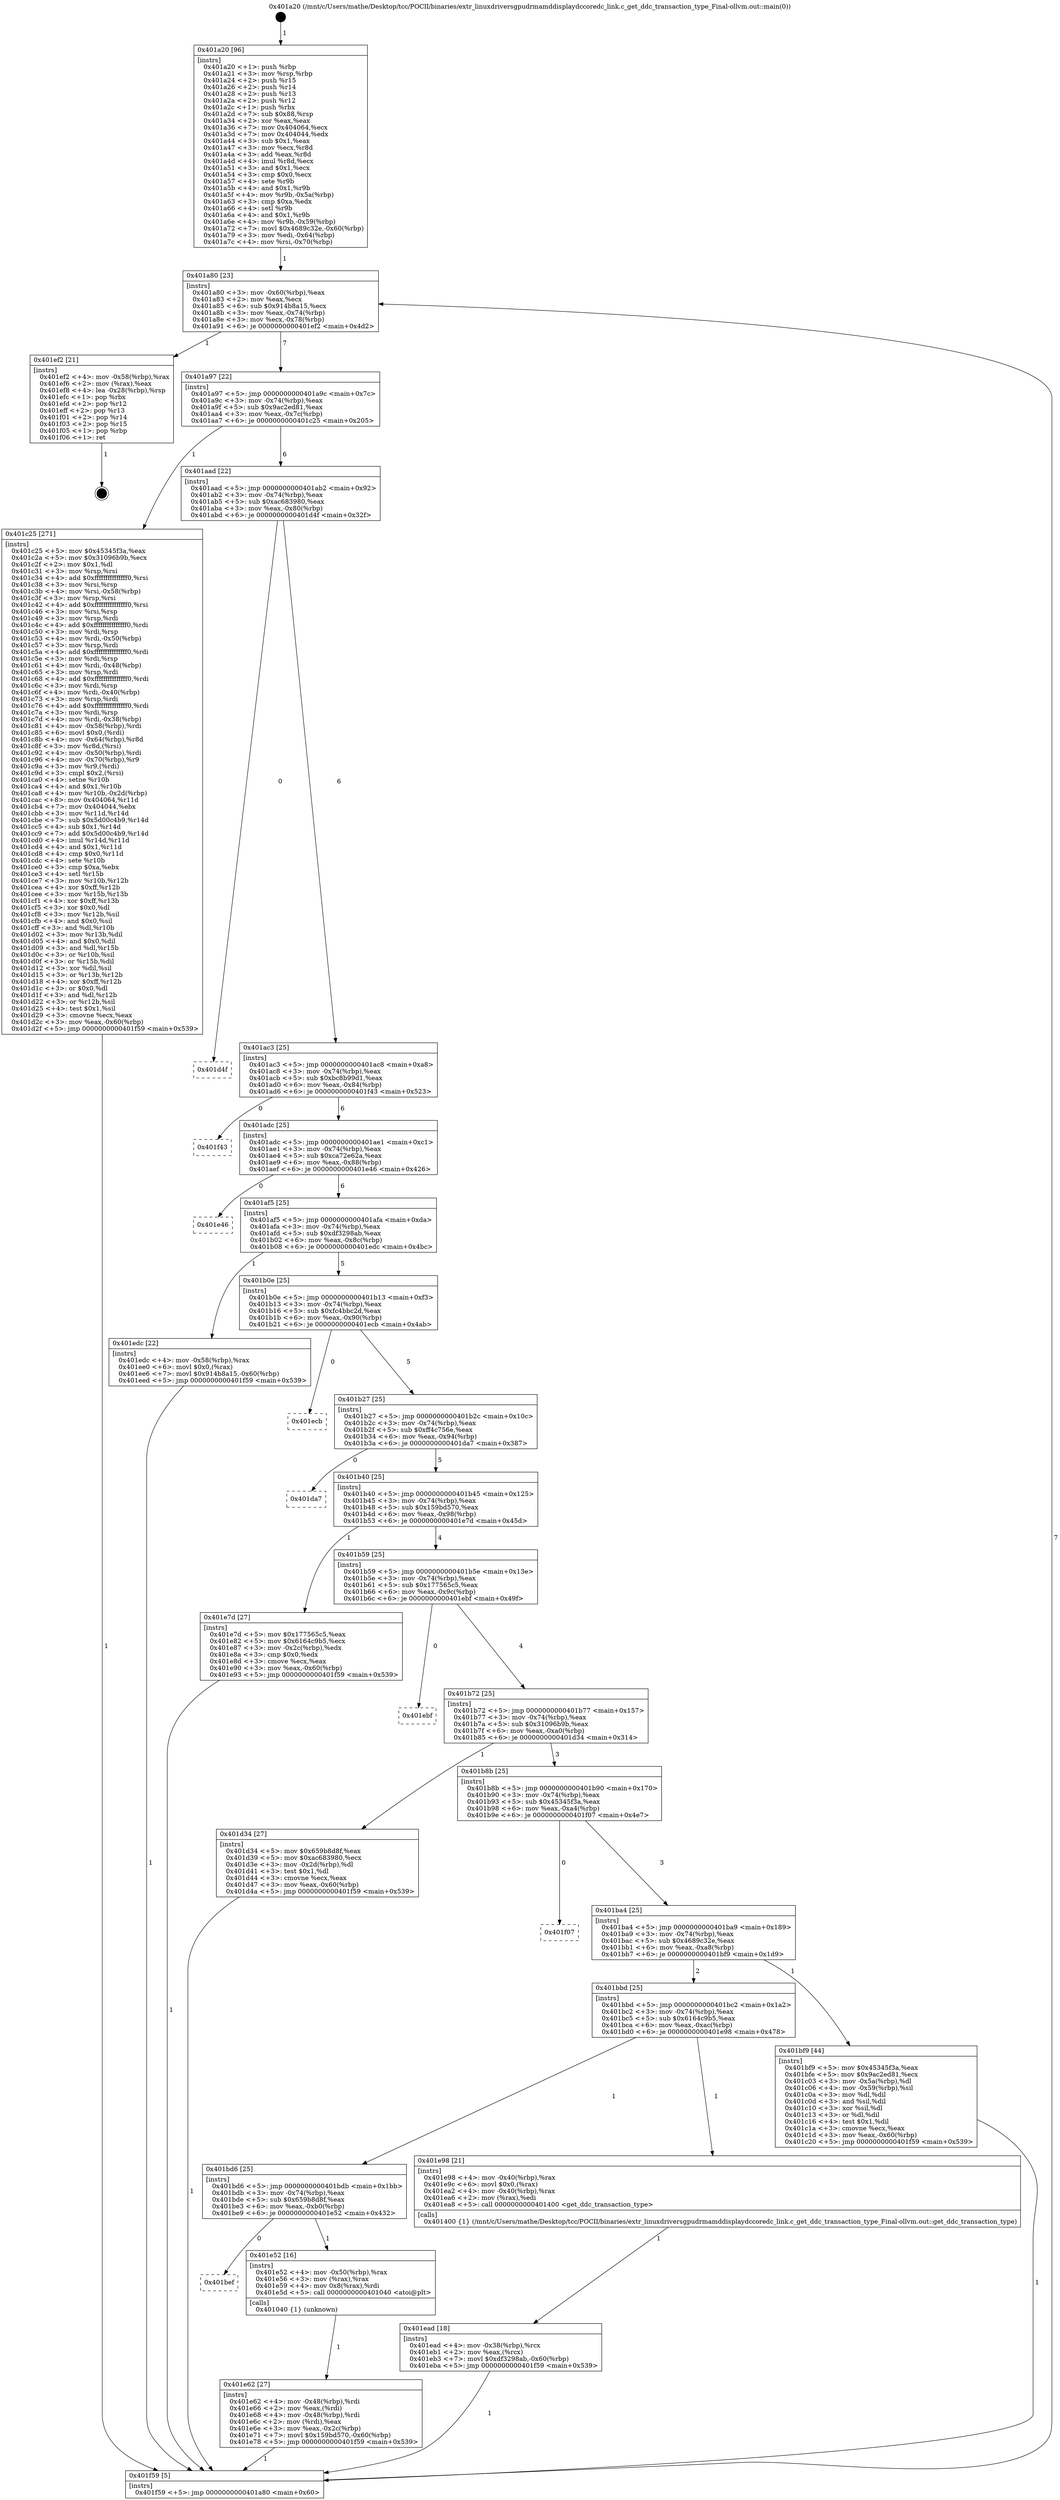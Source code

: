 digraph "0x401a20" {
  label = "0x401a20 (/mnt/c/Users/mathe/Desktop/tcc/POCII/binaries/extr_linuxdriversgpudrmamddisplaydccoredc_link.c_get_ddc_transaction_type_Final-ollvm.out::main(0))"
  labelloc = "t"
  node[shape=record]

  Entry [label="",width=0.3,height=0.3,shape=circle,fillcolor=black,style=filled]
  "0x401a80" [label="{
     0x401a80 [23]\l
     | [instrs]\l
     &nbsp;&nbsp;0x401a80 \<+3\>: mov -0x60(%rbp),%eax\l
     &nbsp;&nbsp;0x401a83 \<+2\>: mov %eax,%ecx\l
     &nbsp;&nbsp;0x401a85 \<+6\>: sub $0x914b8a15,%ecx\l
     &nbsp;&nbsp;0x401a8b \<+3\>: mov %eax,-0x74(%rbp)\l
     &nbsp;&nbsp;0x401a8e \<+3\>: mov %ecx,-0x78(%rbp)\l
     &nbsp;&nbsp;0x401a91 \<+6\>: je 0000000000401ef2 \<main+0x4d2\>\l
  }"]
  "0x401ef2" [label="{
     0x401ef2 [21]\l
     | [instrs]\l
     &nbsp;&nbsp;0x401ef2 \<+4\>: mov -0x58(%rbp),%rax\l
     &nbsp;&nbsp;0x401ef6 \<+2\>: mov (%rax),%eax\l
     &nbsp;&nbsp;0x401ef8 \<+4\>: lea -0x28(%rbp),%rsp\l
     &nbsp;&nbsp;0x401efc \<+1\>: pop %rbx\l
     &nbsp;&nbsp;0x401efd \<+2\>: pop %r12\l
     &nbsp;&nbsp;0x401eff \<+2\>: pop %r13\l
     &nbsp;&nbsp;0x401f01 \<+2\>: pop %r14\l
     &nbsp;&nbsp;0x401f03 \<+2\>: pop %r15\l
     &nbsp;&nbsp;0x401f05 \<+1\>: pop %rbp\l
     &nbsp;&nbsp;0x401f06 \<+1\>: ret\l
  }"]
  "0x401a97" [label="{
     0x401a97 [22]\l
     | [instrs]\l
     &nbsp;&nbsp;0x401a97 \<+5\>: jmp 0000000000401a9c \<main+0x7c\>\l
     &nbsp;&nbsp;0x401a9c \<+3\>: mov -0x74(%rbp),%eax\l
     &nbsp;&nbsp;0x401a9f \<+5\>: sub $0x9ac2ed81,%eax\l
     &nbsp;&nbsp;0x401aa4 \<+3\>: mov %eax,-0x7c(%rbp)\l
     &nbsp;&nbsp;0x401aa7 \<+6\>: je 0000000000401c25 \<main+0x205\>\l
  }"]
  Exit [label="",width=0.3,height=0.3,shape=circle,fillcolor=black,style=filled,peripheries=2]
  "0x401c25" [label="{
     0x401c25 [271]\l
     | [instrs]\l
     &nbsp;&nbsp;0x401c25 \<+5\>: mov $0x45345f3a,%eax\l
     &nbsp;&nbsp;0x401c2a \<+5\>: mov $0x31096b9b,%ecx\l
     &nbsp;&nbsp;0x401c2f \<+2\>: mov $0x1,%dl\l
     &nbsp;&nbsp;0x401c31 \<+3\>: mov %rsp,%rsi\l
     &nbsp;&nbsp;0x401c34 \<+4\>: add $0xfffffffffffffff0,%rsi\l
     &nbsp;&nbsp;0x401c38 \<+3\>: mov %rsi,%rsp\l
     &nbsp;&nbsp;0x401c3b \<+4\>: mov %rsi,-0x58(%rbp)\l
     &nbsp;&nbsp;0x401c3f \<+3\>: mov %rsp,%rsi\l
     &nbsp;&nbsp;0x401c42 \<+4\>: add $0xfffffffffffffff0,%rsi\l
     &nbsp;&nbsp;0x401c46 \<+3\>: mov %rsi,%rsp\l
     &nbsp;&nbsp;0x401c49 \<+3\>: mov %rsp,%rdi\l
     &nbsp;&nbsp;0x401c4c \<+4\>: add $0xfffffffffffffff0,%rdi\l
     &nbsp;&nbsp;0x401c50 \<+3\>: mov %rdi,%rsp\l
     &nbsp;&nbsp;0x401c53 \<+4\>: mov %rdi,-0x50(%rbp)\l
     &nbsp;&nbsp;0x401c57 \<+3\>: mov %rsp,%rdi\l
     &nbsp;&nbsp;0x401c5a \<+4\>: add $0xfffffffffffffff0,%rdi\l
     &nbsp;&nbsp;0x401c5e \<+3\>: mov %rdi,%rsp\l
     &nbsp;&nbsp;0x401c61 \<+4\>: mov %rdi,-0x48(%rbp)\l
     &nbsp;&nbsp;0x401c65 \<+3\>: mov %rsp,%rdi\l
     &nbsp;&nbsp;0x401c68 \<+4\>: add $0xfffffffffffffff0,%rdi\l
     &nbsp;&nbsp;0x401c6c \<+3\>: mov %rdi,%rsp\l
     &nbsp;&nbsp;0x401c6f \<+4\>: mov %rdi,-0x40(%rbp)\l
     &nbsp;&nbsp;0x401c73 \<+3\>: mov %rsp,%rdi\l
     &nbsp;&nbsp;0x401c76 \<+4\>: add $0xfffffffffffffff0,%rdi\l
     &nbsp;&nbsp;0x401c7a \<+3\>: mov %rdi,%rsp\l
     &nbsp;&nbsp;0x401c7d \<+4\>: mov %rdi,-0x38(%rbp)\l
     &nbsp;&nbsp;0x401c81 \<+4\>: mov -0x58(%rbp),%rdi\l
     &nbsp;&nbsp;0x401c85 \<+6\>: movl $0x0,(%rdi)\l
     &nbsp;&nbsp;0x401c8b \<+4\>: mov -0x64(%rbp),%r8d\l
     &nbsp;&nbsp;0x401c8f \<+3\>: mov %r8d,(%rsi)\l
     &nbsp;&nbsp;0x401c92 \<+4\>: mov -0x50(%rbp),%rdi\l
     &nbsp;&nbsp;0x401c96 \<+4\>: mov -0x70(%rbp),%r9\l
     &nbsp;&nbsp;0x401c9a \<+3\>: mov %r9,(%rdi)\l
     &nbsp;&nbsp;0x401c9d \<+3\>: cmpl $0x2,(%rsi)\l
     &nbsp;&nbsp;0x401ca0 \<+4\>: setne %r10b\l
     &nbsp;&nbsp;0x401ca4 \<+4\>: and $0x1,%r10b\l
     &nbsp;&nbsp;0x401ca8 \<+4\>: mov %r10b,-0x2d(%rbp)\l
     &nbsp;&nbsp;0x401cac \<+8\>: mov 0x404064,%r11d\l
     &nbsp;&nbsp;0x401cb4 \<+7\>: mov 0x404044,%ebx\l
     &nbsp;&nbsp;0x401cbb \<+3\>: mov %r11d,%r14d\l
     &nbsp;&nbsp;0x401cbe \<+7\>: sub $0x5d00c4b9,%r14d\l
     &nbsp;&nbsp;0x401cc5 \<+4\>: sub $0x1,%r14d\l
     &nbsp;&nbsp;0x401cc9 \<+7\>: add $0x5d00c4b9,%r14d\l
     &nbsp;&nbsp;0x401cd0 \<+4\>: imul %r14d,%r11d\l
     &nbsp;&nbsp;0x401cd4 \<+4\>: and $0x1,%r11d\l
     &nbsp;&nbsp;0x401cd8 \<+4\>: cmp $0x0,%r11d\l
     &nbsp;&nbsp;0x401cdc \<+4\>: sete %r10b\l
     &nbsp;&nbsp;0x401ce0 \<+3\>: cmp $0xa,%ebx\l
     &nbsp;&nbsp;0x401ce3 \<+4\>: setl %r15b\l
     &nbsp;&nbsp;0x401ce7 \<+3\>: mov %r10b,%r12b\l
     &nbsp;&nbsp;0x401cea \<+4\>: xor $0xff,%r12b\l
     &nbsp;&nbsp;0x401cee \<+3\>: mov %r15b,%r13b\l
     &nbsp;&nbsp;0x401cf1 \<+4\>: xor $0xff,%r13b\l
     &nbsp;&nbsp;0x401cf5 \<+3\>: xor $0x0,%dl\l
     &nbsp;&nbsp;0x401cf8 \<+3\>: mov %r12b,%sil\l
     &nbsp;&nbsp;0x401cfb \<+4\>: and $0x0,%sil\l
     &nbsp;&nbsp;0x401cff \<+3\>: and %dl,%r10b\l
     &nbsp;&nbsp;0x401d02 \<+3\>: mov %r13b,%dil\l
     &nbsp;&nbsp;0x401d05 \<+4\>: and $0x0,%dil\l
     &nbsp;&nbsp;0x401d09 \<+3\>: and %dl,%r15b\l
     &nbsp;&nbsp;0x401d0c \<+3\>: or %r10b,%sil\l
     &nbsp;&nbsp;0x401d0f \<+3\>: or %r15b,%dil\l
     &nbsp;&nbsp;0x401d12 \<+3\>: xor %dil,%sil\l
     &nbsp;&nbsp;0x401d15 \<+3\>: or %r13b,%r12b\l
     &nbsp;&nbsp;0x401d18 \<+4\>: xor $0xff,%r12b\l
     &nbsp;&nbsp;0x401d1c \<+3\>: or $0x0,%dl\l
     &nbsp;&nbsp;0x401d1f \<+3\>: and %dl,%r12b\l
     &nbsp;&nbsp;0x401d22 \<+3\>: or %r12b,%sil\l
     &nbsp;&nbsp;0x401d25 \<+4\>: test $0x1,%sil\l
     &nbsp;&nbsp;0x401d29 \<+3\>: cmovne %ecx,%eax\l
     &nbsp;&nbsp;0x401d2c \<+3\>: mov %eax,-0x60(%rbp)\l
     &nbsp;&nbsp;0x401d2f \<+5\>: jmp 0000000000401f59 \<main+0x539\>\l
  }"]
  "0x401aad" [label="{
     0x401aad [22]\l
     | [instrs]\l
     &nbsp;&nbsp;0x401aad \<+5\>: jmp 0000000000401ab2 \<main+0x92\>\l
     &nbsp;&nbsp;0x401ab2 \<+3\>: mov -0x74(%rbp),%eax\l
     &nbsp;&nbsp;0x401ab5 \<+5\>: sub $0xac683980,%eax\l
     &nbsp;&nbsp;0x401aba \<+3\>: mov %eax,-0x80(%rbp)\l
     &nbsp;&nbsp;0x401abd \<+6\>: je 0000000000401d4f \<main+0x32f\>\l
  }"]
  "0x401ead" [label="{
     0x401ead [18]\l
     | [instrs]\l
     &nbsp;&nbsp;0x401ead \<+4\>: mov -0x38(%rbp),%rcx\l
     &nbsp;&nbsp;0x401eb1 \<+2\>: mov %eax,(%rcx)\l
     &nbsp;&nbsp;0x401eb3 \<+7\>: movl $0xdf3298ab,-0x60(%rbp)\l
     &nbsp;&nbsp;0x401eba \<+5\>: jmp 0000000000401f59 \<main+0x539\>\l
  }"]
  "0x401d4f" [label="{
     0x401d4f\l
  }", style=dashed]
  "0x401ac3" [label="{
     0x401ac3 [25]\l
     | [instrs]\l
     &nbsp;&nbsp;0x401ac3 \<+5\>: jmp 0000000000401ac8 \<main+0xa8\>\l
     &nbsp;&nbsp;0x401ac8 \<+3\>: mov -0x74(%rbp),%eax\l
     &nbsp;&nbsp;0x401acb \<+5\>: sub $0xbc8b99d1,%eax\l
     &nbsp;&nbsp;0x401ad0 \<+6\>: mov %eax,-0x84(%rbp)\l
     &nbsp;&nbsp;0x401ad6 \<+6\>: je 0000000000401f43 \<main+0x523\>\l
  }"]
  "0x401e62" [label="{
     0x401e62 [27]\l
     | [instrs]\l
     &nbsp;&nbsp;0x401e62 \<+4\>: mov -0x48(%rbp),%rdi\l
     &nbsp;&nbsp;0x401e66 \<+2\>: mov %eax,(%rdi)\l
     &nbsp;&nbsp;0x401e68 \<+4\>: mov -0x48(%rbp),%rdi\l
     &nbsp;&nbsp;0x401e6c \<+2\>: mov (%rdi),%eax\l
     &nbsp;&nbsp;0x401e6e \<+3\>: mov %eax,-0x2c(%rbp)\l
     &nbsp;&nbsp;0x401e71 \<+7\>: movl $0x159bd570,-0x60(%rbp)\l
     &nbsp;&nbsp;0x401e78 \<+5\>: jmp 0000000000401f59 \<main+0x539\>\l
  }"]
  "0x401f43" [label="{
     0x401f43\l
  }", style=dashed]
  "0x401adc" [label="{
     0x401adc [25]\l
     | [instrs]\l
     &nbsp;&nbsp;0x401adc \<+5\>: jmp 0000000000401ae1 \<main+0xc1\>\l
     &nbsp;&nbsp;0x401ae1 \<+3\>: mov -0x74(%rbp),%eax\l
     &nbsp;&nbsp;0x401ae4 \<+5\>: sub $0xca72e62a,%eax\l
     &nbsp;&nbsp;0x401ae9 \<+6\>: mov %eax,-0x88(%rbp)\l
     &nbsp;&nbsp;0x401aef \<+6\>: je 0000000000401e46 \<main+0x426\>\l
  }"]
  "0x401bef" [label="{
     0x401bef\l
  }", style=dashed]
  "0x401e46" [label="{
     0x401e46\l
  }", style=dashed]
  "0x401af5" [label="{
     0x401af5 [25]\l
     | [instrs]\l
     &nbsp;&nbsp;0x401af5 \<+5\>: jmp 0000000000401afa \<main+0xda\>\l
     &nbsp;&nbsp;0x401afa \<+3\>: mov -0x74(%rbp),%eax\l
     &nbsp;&nbsp;0x401afd \<+5\>: sub $0xdf3298ab,%eax\l
     &nbsp;&nbsp;0x401b02 \<+6\>: mov %eax,-0x8c(%rbp)\l
     &nbsp;&nbsp;0x401b08 \<+6\>: je 0000000000401edc \<main+0x4bc\>\l
  }"]
  "0x401e52" [label="{
     0x401e52 [16]\l
     | [instrs]\l
     &nbsp;&nbsp;0x401e52 \<+4\>: mov -0x50(%rbp),%rax\l
     &nbsp;&nbsp;0x401e56 \<+3\>: mov (%rax),%rax\l
     &nbsp;&nbsp;0x401e59 \<+4\>: mov 0x8(%rax),%rdi\l
     &nbsp;&nbsp;0x401e5d \<+5\>: call 0000000000401040 \<atoi@plt\>\l
     | [calls]\l
     &nbsp;&nbsp;0x401040 \{1\} (unknown)\l
  }"]
  "0x401edc" [label="{
     0x401edc [22]\l
     | [instrs]\l
     &nbsp;&nbsp;0x401edc \<+4\>: mov -0x58(%rbp),%rax\l
     &nbsp;&nbsp;0x401ee0 \<+6\>: movl $0x0,(%rax)\l
     &nbsp;&nbsp;0x401ee6 \<+7\>: movl $0x914b8a15,-0x60(%rbp)\l
     &nbsp;&nbsp;0x401eed \<+5\>: jmp 0000000000401f59 \<main+0x539\>\l
  }"]
  "0x401b0e" [label="{
     0x401b0e [25]\l
     | [instrs]\l
     &nbsp;&nbsp;0x401b0e \<+5\>: jmp 0000000000401b13 \<main+0xf3\>\l
     &nbsp;&nbsp;0x401b13 \<+3\>: mov -0x74(%rbp),%eax\l
     &nbsp;&nbsp;0x401b16 \<+5\>: sub $0xfc4bbc2d,%eax\l
     &nbsp;&nbsp;0x401b1b \<+6\>: mov %eax,-0x90(%rbp)\l
     &nbsp;&nbsp;0x401b21 \<+6\>: je 0000000000401ecb \<main+0x4ab\>\l
  }"]
  "0x401bd6" [label="{
     0x401bd6 [25]\l
     | [instrs]\l
     &nbsp;&nbsp;0x401bd6 \<+5\>: jmp 0000000000401bdb \<main+0x1bb\>\l
     &nbsp;&nbsp;0x401bdb \<+3\>: mov -0x74(%rbp),%eax\l
     &nbsp;&nbsp;0x401bde \<+5\>: sub $0x659b8d8f,%eax\l
     &nbsp;&nbsp;0x401be3 \<+6\>: mov %eax,-0xb0(%rbp)\l
     &nbsp;&nbsp;0x401be9 \<+6\>: je 0000000000401e52 \<main+0x432\>\l
  }"]
  "0x401ecb" [label="{
     0x401ecb\l
  }", style=dashed]
  "0x401b27" [label="{
     0x401b27 [25]\l
     | [instrs]\l
     &nbsp;&nbsp;0x401b27 \<+5\>: jmp 0000000000401b2c \<main+0x10c\>\l
     &nbsp;&nbsp;0x401b2c \<+3\>: mov -0x74(%rbp),%eax\l
     &nbsp;&nbsp;0x401b2f \<+5\>: sub $0xff4c756e,%eax\l
     &nbsp;&nbsp;0x401b34 \<+6\>: mov %eax,-0x94(%rbp)\l
     &nbsp;&nbsp;0x401b3a \<+6\>: je 0000000000401da7 \<main+0x387\>\l
  }"]
  "0x401e98" [label="{
     0x401e98 [21]\l
     | [instrs]\l
     &nbsp;&nbsp;0x401e98 \<+4\>: mov -0x40(%rbp),%rax\l
     &nbsp;&nbsp;0x401e9c \<+6\>: movl $0x0,(%rax)\l
     &nbsp;&nbsp;0x401ea2 \<+4\>: mov -0x40(%rbp),%rax\l
     &nbsp;&nbsp;0x401ea6 \<+2\>: mov (%rax),%edi\l
     &nbsp;&nbsp;0x401ea8 \<+5\>: call 0000000000401400 \<get_ddc_transaction_type\>\l
     | [calls]\l
     &nbsp;&nbsp;0x401400 \{1\} (/mnt/c/Users/mathe/Desktop/tcc/POCII/binaries/extr_linuxdriversgpudrmamddisplaydccoredc_link.c_get_ddc_transaction_type_Final-ollvm.out::get_ddc_transaction_type)\l
  }"]
  "0x401da7" [label="{
     0x401da7\l
  }", style=dashed]
  "0x401b40" [label="{
     0x401b40 [25]\l
     | [instrs]\l
     &nbsp;&nbsp;0x401b40 \<+5\>: jmp 0000000000401b45 \<main+0x125\>\l
     &nbsp;&nbsp;0x401b45 \<+3\>: mov -0x74(%rbp),%eax\l
     &nbsp;&nbsp;0x401b48 \<+5\>: sub $0x159bd570,%eax\l
     &nbsp;&nbsp;0x401b4d \<+6\>: mov %eax,-0x98(%rbp)\l
     &nbsp;&nbsp;0x401b53 \<+6\>: je 0000000000401e7d \<main+0x45d\>\l
  }"]
  "0x401a20" [label="{
     0x401a20 [96]\l
     | [instrs]\l
     &nbsp;&nbsp;0x401a20 \<+1\>: push %rbp\l
     &nbsp;&nbsp;0x401a21 \<+3\>: mov %rsp,%rbp\l
     &nbsp;&nbsp;0x401a24 \<+2\>: push %r15\l
     &nbsp;&nbsp;0x401a26 \<+2\>: push %r14\l
     &nbsp;&nbsp;0x401a28 \<+2\>: push %r13\l
     &nbsp;&nbsp;0x401a2a \<+2\>: push %r12\l
     &nbsp;&nbsp;0x401a2c \<+1\>: push %rbx\l
     &nbsp;&nbsp;0x401a2d \<+7\>: sub $0x88,%rsp\l
     &nbsp;&nbsp;0x401a34 \<+2\>: xor %eax,%eax\l
     &nbsp;&nbsp;0x401a36 \<+7\>: mov 0x404064,%ecx\l
     &nbsp;&nbsp;0x401a3d \<+7\>: mov 0x404044,%edx\l
     &nbsp;&nbsp;0x401a44 \<+3\>: sub $0x1,%eax\l
     &nbsp;&nbsp;0x401a47 \<+3\>: mov %ecx,%r8d\l
     &nbsp;&nbsp;0x401a4a \<+3\>: add %eax,%r8d\l
     &nbsp;&nbsp;0x401a4d \<+4\>: imul %r8d,%ecx\l
     &nbsp;&nbsp;0x401a51 \<+3\>: and $0x1,%ecx\l
     &nbsp;&nbsp;0x401a54 \<+3\>: cmp $0x0,%ecx\l
     &nbsp;&nbsp;0x401a57 \<+4\>: sete %r9b\l
     &nbsp;&nbsp;0x401a5b \<+4\>: and $0x1,%r9b\l
     &nbsp;&nbsp;0x401a5f \<+4\>: mov %r9b,-0x5a(%rbp)\l
     &nbsp;&nbsp;0x401a63 \<+3\>: cmp $0xa,%edx\l
     &nbsp;&nbsp;0x401a66 \<+4\>: setl %r9b\l
     &nbsp;&nbsp;0x401a6a \<+4\>: and $0x1,%r9b\l
     &nbsp;&nbsp;0x401a6e \<+4\>: mov %r9b,-0x59(%rbp)\l
     &nbsp;&nbsp;0x401a72 \<+7\>: movl $0x4689c32e,-0x60(%rbp)\l
     &nbsp;&nbsp;0x401a79 \<+3\>: mov %edi,-0x64(%rbp)\l
     &nbsp;&nbsp;0x401a7c \<+4\>: mov %rsi,-0x70(%rbp)\l
  }"]
  "0x401e7d" [label="{
     0x401e7d [27]\l
     | [instrs]\l
     &nbsp;&nbsp;0x401e7d \<+5\>: mov $0x177565c5,%eax\l
     &nbsp;&nbsp;0x401e82 \<+5\>: mov $0x6164c9b5,%ecx\l
     &nbsp;&nbsp;0x401e87 \<+3\>: mov -0x2c(%rbp),%edx\l
     &nbsp;&nbsp;0x401e8a \<+3\>: cmp $0x0,%edx\l
     &nbsp;&nbsp;0x401e8d \<+3\>: cmove %ecx,%eax\l
     &nbsp;&nbsp;0x401e90 \<+3\>: mov %eax,-0x60(%rbp)\l
     &nbsp;&nbsp;0x401e93 \<+5\>: jmp 0000000000401f59 \<main+0x539\>\l
  }"]
  "0x401b59" [label="{
     0x401b59 [25]\l
     | [instrs]\l
     &nbsp;&nbsp;0x401b59 \<+5\>: jmp 0000000000401b5e \<main+0x13e\>\l
     &nbsp;&nbsp;0x401b5e \<+3\>: mov -0x74(%rbp),%eax\l
     &nbsp;&nbsp;0x401b61 \<+5\>: sub $0x177565c5,%eax\l
     &nbsp;&nbsp;0x401b66 \<+6\>: mov %eax,-0x9c(%rbp)\l
     &nbsp;&nbsp;0x401b6c \<+6\>: je 0000000000401ebf \<main+0x49f\>\l
  }"]
  "0x401f59" [label="{
     0x401f59 [5]\l
     | [instrs]\l
     &nbsp;&nbsp;0x401f59 \<+5\>: jmp 0000000000401a80 \<main+0x60\>\l
  }"]
  "0x401ebf" [label="{
     0x401ebf\l
  }", style=dashed]
  "0x401b72" [label="{
     0x401b72 [25]\l
     | [instrs]\l
     &nbsp;&nbsp;0x401b72 \<+5\>: jmp 0000000000401b77 \<main+0x157\>\l
     &nbsp;&nbsp;0x401b77 \<+3\>: mov -0x74(%rbp),%eax\l
     &nbsp;&nbsp;0x401b7a \<+5\>: sub $0x31096b9b,%eax\l
     &nbsp;&nbsp;0x401b7f \<+6\>: mov %eax,-0xa0(%rbp)\l
     &nbsp;&nbsp;0x401b85 \<+6\>: je 0000000000401d34 \<main+0x314\>\l
  }"]
  "0x401bbd" [label="{
     0x401bbd [25]\l
     | [instrs]\l
     &nbsp;&nbsp;0x401bbd \<+5\>: jmp 0000000000401bc2 \<main+0x1a2\>\l
     &nbsp;&nbsp;0x401bc2 \<+3\>: mov -0x74(%rbp),%eax\l
     &nbsp;&nbsp;0x401bc5 \<+5\>: sub $0x6164c9b5,%eax\l
     &nbsp;&nbsp;0x401bca \<+6\>: mov %eax,-0xac(%rbp)\l
     &nbsp;&nbsp;0x401bd0 \<+6\>: je 0000000000401e98 \<main+0x478\>\l
  }"]
  "0x401d34" [label="{
     0x401d34 [27]\l
     | [instrs]\l
     &nbsp;&nbsp;0x401d34 \<+5\>: mov $0x659b8d8f,%eax\l
     &nbsp;&nbsp;0x401d39 \<+5\>: mov $0xac683980,%ecx\l
     &nbsp;&nbsp;0x401d3e \<+3\>: mov -0x2d(%rbp),%dl\l
     &nbsp;&nbsp;0x401d41 \<+3\>: test $0x1,%dl\l
     &nbsp;&nbsp;0x401d44 \<+3\>: cmovne %ecx,%eax\l
     &nbsp;&nbsp;0x401d47 \<+3\>: mov %eax,-0x60(%rbp)\l
     &nbsp;&nbsp;0x401d4a \<+5\>: jmp 0000000000401f59 \<main+0x539\>\l
  }"]
  "0x401b8b" [label="{
     0x401b8b [25]\l
     | [instrs]\l
     &nbsp;&nbsp;0x401b8b \<+5\>: jmp 0000000000401b90 \<main+0x170\>\l
     &nbsp;&nbsp;0x401b90 \<+3\>: mov -0x74(%rbp),%eax\l
     &nbsp;&nbsp;0x401b93 \<+5\>: sub $0x45345f3a,%eax\l
     &nbsp;&nbsp;0x401b98 \<+6\>: mov %eax,-0xa4(%rbp)\l
     &nbsp;&nbsp;0x401b9e \<+6\>: je 0000000000401f07 \<main+0x4e7\>\l
  }"]
  "0x401bf9" [label="{
     0x401bf9 [44]\l
     | [instrs]\l
     &nbsp;&nbsp;0x401bf9 \<+5\>: mov $0x45345f3a,%eax\l
     &nbsp;&nbsp;0x401bfe \<+5\>: mov $0x9ac2ed81,%ecx\l
     &nbsp;&nbsp;0x401c03 \<+3\>: mov -0x5a(%rbp),%dl\l
     &nbsp;&nbsp;0x401c06 \<+4\>: mov -0x59(%rbp),%sil\l
     &nbsp;&nbsp;0x401c0a \<+3\>: mov %dl,%dil\l
     &nbsp;&nbsp;0x401c0d \<+3\>: and %sil,%dil\l
     &nbsp;&nbsp;0x401c10 \<+3\>: xor %sil,%dl\l
     &nbsp;&nbsp;0x401c13 \<+3\>: or %dl,%dil\l
     &nbsp;&nbsp;0x401c16 \<+4\>: test $0x1,%dil\l
     &nbsp;&nbsp;0x401c1a \<+3\>: cmovne %ecx,%eax\l
     &nbsp;&nbsp;0x401c1d \<+3\>: mov %eax,-0x60(%rbp)\l
     &nbsp;&nbsp;0x401c20 \<+5\>: jmp 0000000000401f59 \<main+0x539\>\l
  }"]
  "0x401f07" [label="{
     0x401f07\l
  }", style=dashed]
  "0x401ba4" [label="{
     0x401ba4 [25]\l
     | [instrs]\l
     &nbsp;&nbsp;0x401ba4 \<+5\>: jmp 0000000000401ba9 \<main+0x189\>\l
     &nbsp;&nbsp;0x401ba9 \<+3\>: mov -0x74(%rbp),%eax\l
     &nbsp;&nbsp;0x401bac \<+5\>: sub $0x4689c32e,%eax\l
     &nbsp;&nbsp;0x401bb1 \<+6\>: mov %eax,-0xa8(%rbp)\l
     &nbsp;&nbsp;0x401bb7 \<+6\>: je 0000000000401bf9 \<main+0x1d9\>\l
  }"]
  Entry -> "0x401a20" [label=" 1"]
  "0x401a80" -> "0x401ef2" [label=" 1"]
  "0x401a80" -> "0x401a97" [label=" 7"]
  "0x401ef2" -> Exit [label=" 1"]
  "0x401a97" -> "0x401c25" [label=" 1"]
  "0x401a97" -> "0x401aad" [label=" 6"]
  "0x401edc" -> "0x401f59" [label=" 1"]
  "0x401aad" -> "0x401d4f" [label=" 0"]
  "0x401aad" -> "0x401ac3" [label=" 6"]
  "0x401ead" -> "0x401f59" [label=" 1"]
  "0x401ac3" -> "0x401f43" [label=" 0"]
  "0x401ac3" -> "0x401adc" [label=" 6"]
  "0x401e98" -> "0x401ead" [label=" 1"]
  "0x401adc" -> "0x401e46" [label=" 0"]
  "0x401adc" -> "0x401af5" [label=" 6"]
  "0x401e7d" -> "0x401f59" [label=" 1"]
  "0x401af5" -> "0x401edc" [label=" 1"]
  "0x401af5" -> "0x401b0e" [label=" 5"]
  "0x401e62" -> "0x401f59" [label=" 1"]
  "0x401b0e" -> "0x401ecb" [label=" 0"]
  "0x401b0e" -> "0x401b27" [label=" 5"]
  "0x401bd6" -> "0x401bef" [label=" 0"]
  "0x401b27" -> "0x401da7" [label=" 0"]
  "0x401b27" -> "0x401b40" [label=" 5"]
  "0x401bd6" -> "0x401e52" [label=" 1"]
  "0x401b40" -> "0x401e7d" [label=" 1"]
  "0x401b40" -> "0x401b59" [label=" 4"]
  "0x401bbd" -> "0x401e98" [label=" 1"]
  "0x401b59" -> "0x401ebf" [label=" 0"]
  "0x401b59" -> "0x401b72" [label=" 4"]
  "0x401e52" -> "0x401e62" [label=" 1"]
  "0x401b72" -> "0x401d34" [label=" 1"]
  "0x401b72" -> "0x401b8b" [label=" 3"]
  "0x401d34" -> "0x401f59" [label=" 1"]
  "0x401b8b" -> "0x401f07" [label=" 0"]
  "0x401b8b" -> "0x401ba4" [label=" 3"]
  "0x401c25" -> "0x401f59" [label=" 1"]
  "0x401ba4" -> "0x401bf9" [label=" 1"]
  "0x401ba4" -> "0x401bbd" [label=" 2"]
  "0x401bf9" -> "0x401f59" [label=" 1"]
  "0x401a20" -> "0x401a80" [label=" 1"]
  "0x401f59" -> "0x401a80" [label=" 7"]
  "0x401bbd" -> "0x401bd6" [label=" 1"]
}
